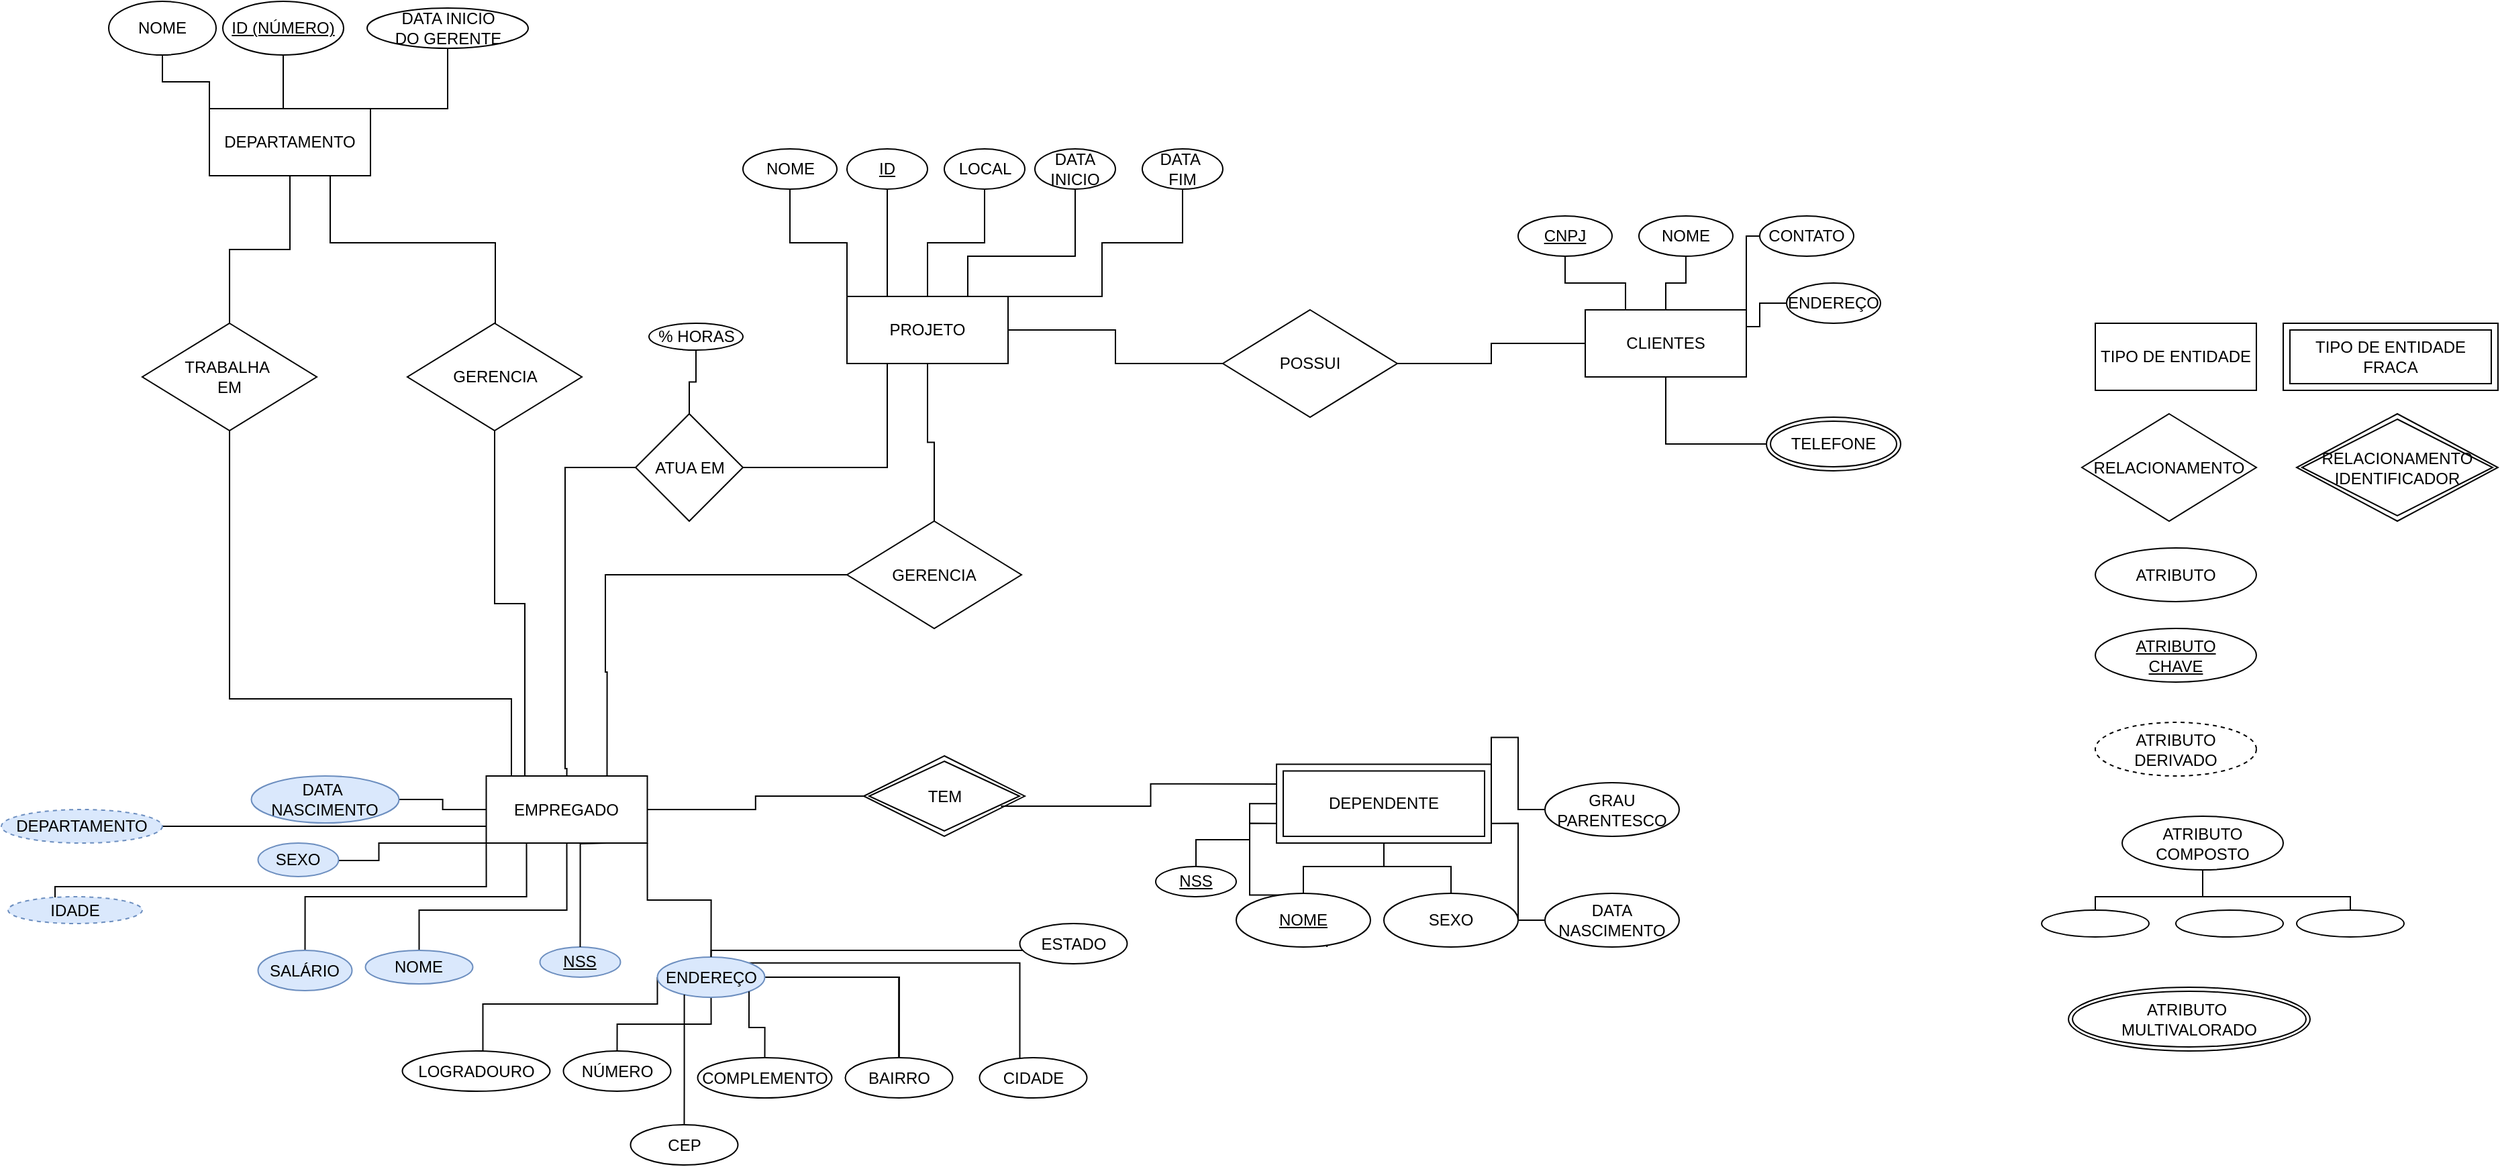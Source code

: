 <mxfile version="14.7.7" type="device"><diagram id="slIYlrgJ2PNun3nbLT7T" name="Page-1"><mxGraphModel dx="5702" dy="576" grid="1" gridSize="10" guides="1" tooltips="1" connect="1" arrows="1" fold="1" page="1" pageScale="1" pageWidth="4681" pageHeight="3300" math="0" shadow="0"><root><mxCell id="0"/><mxCell id="1" parent="0"/><mxCell id="Nw3svOf3s0IIYPXsbI46-2" value="TIPO DE ENTIDADE" style="rounded=0;whiteSpace=wrap;html=1;" parent="1" vertex="1"><mxGeometry x="1520" y="260" width="120" height="50" as="geometry"/></mxCell><mxCell id="Nw3svOf3s0IIYPXsbI46-3" value="ATRIBUTO" style="ellipse;whiteSpace=wrap;html=1;" parent="1" vertex="1"><mxGeometry x="1520" y="427.5" width="120" height="40" as="geometry"/></mxCell><mxCell id="Nw3svOf3s0IIYPXsbI46-7" value="" style="edgeStyle=orthogonalEdgeStyle;rounded=0;orthogonalLoop=1;jettySize=auto;html=1;exitX=0;exitY=0;exitDx=0;exitDy=0;endArrow=none;endFill=0;" parent="1" source="Nw3svOf3s0IIYPXsbI46-4" target="Nw3svOf3s0IIYPXsbI46-5" edge="1"><mxGeometry relative="1" as="geometry"/></mxCell><mxCell id="Nw3svOf3s0IIYPXsbI46-9" value="" style="edgeStyle=orthogonalEdgeStyle;rounded=0;orthogonalLoop=1;jettySize=auto;html=1;entryX=0.5;entryY=1;entryDx=0;entryDy=0;endArrow=none;endFill=0;" parent="1" source="Nw3svOf3s0IIYPXsbI46-4" target="Nw3svOf3s0IIYPXsbI46-8" edge="1"><mxGeometry relative="1" as="geometry"><Array as="points"><mxPoint x="170" y="80"/><mxPoint x="170" y="80"/></Array></mxGeometry></mxCell><mxCell id="Nw3svOf3s0IIYPXsbI46-14" value="" style="edgeStyle=orthogonalEdgeStyle;rounded=0;orthogonalLoop=1;jettySize=auto;html=1;exitX=1;exitY=0;exitDx=0;exitDy=0;endArrow=none;endFill=0;" parent="1" source="Nw3svOf3s0IIYPXsbI46-4" target="Nw3svOf3s0IIYPXsbI46-13" edge="1"><mxGeometry relative="1" as="geometry"><Array as="points"><mxPoint x="230" y="100"/><mxPoint x="370" y="100"/></Array></mxGeometry></mxCell><mxCell id="Nw3svOf3s0IIYPXsbI46-37" style="edgeStyle=orthogonalEdgeStyle;rounded=0;orthogonalLoop=1;jettySize=auto;html=1;entryX=0.5;entryY=0;entryDx=0;entryDy=0;endArrow=none;endFill=0;" parent="1" source="Nw3svOf3s0IIYPXsbI46-4" target="Nw3svOf3s0IIYPXsbI46-36" edge="1"><mxGeometry relative="1" as="geometry"/></mxCell><mxCell id="Nw3svOf3s0IIYPXsbI46-81" style="edgeStyle=orthogonalEdgeStyle;rounded=0;orthogonalLoop=1;jettySize=auto;html=1;startArrow=none;startFill=0;endArrow=none;endFill=0;exitX=0.75;exitY=1;exitDx=0;exitDy=0;" parent="1" source="Nw3svOf3s0IIYPXsbI46-4" target="Nw3svOf3s0IIYPXsbI46-80" edge="1"><mxGeometry relative="1" as="geometry"><Array as="points"><mxPoint x="205" y="200"/><mxPoint x="328" y="200"/></Array></mxGeometry></mxCell><mxCell id="Nw3svOf3s0IIYPXsbI46-4" value="DEPARTAMENTO" style="rounded=0;whiteSpace=wrap;html=1;" parent="1" vertex="1"><mxGeometry x="115" y="100" width="120" height="50" as="geometry"/></mxCell><mxCell id="Nw3svOf3s0IIYPXsbI46-5" value="NOME" style="ellipse;whiteSpace=wrap;html=1;rounded=0;" parent="1" vertex="1"><mxGeometry x="40" y="20" width="80" height="40" as="geometry"/></mxCell><mxCell id="Nw3svOf3s0IIYPXsbI46-8" value="&lt;u&gt;ID (NÚMERO)&lt;/u&gt;" style="ellipse;whiteSpace=wrap;html=1;rounded=0;" parent="1" vertex="1"><mxGeometry x="125" y="20" width="90" height="40" as="geometry"/></mxCell><mxCell id="Nw3svOf3s0IIYPXsbI46-13" value="DATA INICIO&lt;br&gt;DO GERENTE" style="ellipse;whiteSpace=wrap;html=1;rounded=0;" parent="1" vertex="1"><mxGeometry x="232.5" y="25" width="120" height="30" as="geometry"/></mxCell><mxCell id="Nw3svOf3s0IIYPXsbI46-17" value="&lt;u&gt;ATRIBUTO&lt;br&gt;CHAVE&lt;/u&gt;" style="ellipse;whiteSpace=wrap;html=1;" parent="1" vertex="1"><mxGeometry x="1520" y="487.5" width="120" height="40" as="geometry"/></mxCell><mxCell id="Nw3svOf3s0IIYPXsbI46-20" value="" style="edgeStyle=orthogonalEdgeStyle;rounded=0;orthogonalLoop=1;jettySize=auto;html=1;exitX=0.5;exitY=1;exitDx=0;exitDy=0;endArrow=none;endFill=0;" parent="1" source="Nw3svOf3s0IIYPXsbI46-18" target="Nw3svOf3s0IIYPXsbI46-19" edge="1"><mxGeometry relative="1" as="geometry"><Array as="points"><mxPoint x="381.25" y="697.5"/><mxPoint x="271.25" y="697.5"/></Array></mxGeometry></mxCell><mxCell id="Nw3svOf3s0IIYPXsbI46-24" value="" style="edgeStyle=orthogonalEdgeStyle;rounded=0;orthogonalLoop=1;jettySize=auto;html=1;exitX=1;exitY=1;exitDx=0;exitDy=0;endArrow=none;endFill=0;" parent="1" source="Nw3svOf3s0IIYPXsbI46-18" target="Nw3svOf3s0IIYPXsbI46-23" edge="1"><mxGeometry relative="1" as="geometry"/></mxCell><mxCell id="Nw3svOf3s0IIYPXsbI46-26" value="" style="edgeStyle=orthogonalEdgeStyle;rounded=0;orthogonalLoop=1;jettySize=auto;html=1;exitX=0.25;exitY=1;exitDx=0;exitDy=0;endArrow=none;endFill=0;" parent="1" source="Nw3svOf3s0IIYPXsbI46-18" target="Nw3svOf3s0IIYPXsbI46-25" edge="1"><mxGeometry relative="1" as="geometry"/></mxCell><mxCell id="Nw3svOf3s0IIYPXsbI46-28" value="" style="edgeStyle=orthogonalEdgeStyle;rounded=0;orthogonalLoop=1;jettySize=auto;html=1;exitX=0;exitY=1;exitDx=0;exitDy=0;endArrow=none;endFill=0;" parent="1" source="Nw3svOf3s0IIYPXsbI46-18" target="Nw3svOf3s0IIYPXsbI46-27" edge="1"><mxGeometry relative="1" as="geometry"><Array as="points"><mxPoint x="241.25" y="660.5"/></Array></mxGeometry></mxCell><mxCell id="Nw3svOf3s0IIYPXsbI46-30" value="" style="edgeStyle=orthogonalEdgeStyle;rounded=0;orthogonalLoop=1;jettySize=auto;html=1;entryX=1;entryY=0.5;entryDx=0;entryDy=0;endArrow=none;endFill=0;" parent="1" source="Nw3svOf3s0IIYPXsbI46-18" target="Nw3svOf3s0IIYPXsbI46-31" edge="1"><mxGeometry relative="1" as="geometry"><mxPoint x="201.25" y="607.5" as="targetPoint"/></mxGeometry></mxCell><mxCell id="Nw3svOf3s0IIYPXsbI46-82" style="edgeStyle=orthogonalEdgeStyle;rounded=0;orthogonalLoop=1;jettySize=auto;html=1;entryX=0.5;entryY=1;entryDx=0;entryDy=0;startArrow=none;startFill=0;endArrow=none;endFill=0;exitX=0.75;exitY=0;exitDx=0;exitDy=0;" parent="1" source="Nw3svOf3s0IIYPXsbI46-18" target="Nw3svOf3s0IIYPXsbI46-80" edge="1"><mxGeometry relative="1" as="geometry"><Array as="points"><mxPoint x="350" y="597"/><mxPoint x="350" y="469"/><mxPoint x="328" y="469"/></Array></mxGeometry></mxCell><mxCell id="Nw3svOf3s0IIYPXsbI46-105" style="edgeStyle=orthogonalEdgeStyle;rounded=0;orthogonalLoop=1;jettySize=auto;html=1;entryX=0;entryY=0.5;entryDx=0;entryDy=0;startArrow=none;startFill=0;endArrow=none;endFill=0;exitX=0.75;exitY=0;exitDx=0;exitDy=0;" parent="1" source="Nw3svOf3s0IIYPXsbI46-18" target="Nw3svOf3s0IIYPXsbI46-104" edge="1"><mxGeometry relative="1" as="geometry"><Array as="points"><mxPoint x="411" y="520"/><mxPoint x="410" y="448"/></Array></mxGeometry></mxCell><mxCell id="Nw3svOf3s0IIYPXsbI46-112" style="edgeStyle=orthogonalEdgeStyle;rounded=0;orthogonalLoop=1;jettySize=auto;html=1;entryX=0;entryY=0.5;entryDx=0;entryDy=0;startArrow=none;startFill=0;endArrow=none;endFill=0;" parent="1" source="Nw3svOf3s0IIYPXsbI46-18" target="Nw3svOf3s0IIYPXsbI46-128" edge="1"><mxGeometry relative="1" as="geometry"><mxPoint x="620" y="607.5" as="targetPoint"/></mxGeometry></mxCell><mxCell id="Nw3svOf3s0IIYPXsbI46-18" value="EMPREGADO" style="rounded=0;whiteSpace=wrap;html=1;" parent="1" vertex="1"><mxGeometry x="321.25" y="597.5" width="120" height="50" as="geometry"/></mxCell><mxCell id="Nw3svOf3s0IIYPXsbI46-19" value="NOME" style="ellipse;whiteSpace=wrap;html=1;rounded=0;fillColor=#dae8fc;strokeColor=#6c8ebf;" parent="1" vertex="1"><mxGeometry x="231.25" y="727.5" width="80" height="25" as="geometry"/></mxCell><mxCell id="Nw3svOf3s0IIYPXsbI46-21" value="&lt;u&gt;NSS&lt;/u&gt;" style="ellipse;whiteSpace=wrap;html=1;rounded=0;fillColor=#dae8fc;strokeColor=#6c8ebf;" parent="1" vertex="1"><mxGeometry x="361.25" y="725" width="60" height="22.5" as="geometry"/></mxCell><mxCell id="Nw3svOf3s0IIYPXsbI46-51" value="" style="edgeStyle=orthogonalEdgeStyle;rounded=0;orthogonalLoop=1;jettySize=auto;html=1;startArrow=none;startFill=0;endArrow=none;endFill=0;entryX=0.5;entryY=0;entryDx=0;entryDy=0;" parent="1" source="Nw3svOf3s0IIYPXsbI46-23" target="Nw3svOf3s0IIYPXsbI46-50" edge="1"><mxGeometry relative="1" as="geometry"><Array as="points"><mxPoint x="448.75" y="767.5"/><mxPoint x="318.75" y="767.5"/><mxPoint x="318.75" y="802.5"/></Array></mxGeometry></mxCell><mxCell id="Nw3svOf3s0IIYPXsbI46-53" value="" style="edgeStyle=orthogonalEdgeStyle;rounded=0;orthogonalLoop=1;jettySize=auto;html=1;startArrow=none;startFill=0;endArrow=none;endFill=0;" parent="1" source="Nw3svOf3s0IIYPXsbI46-23" target="Nw3svOf3s0IIYPXsbI46-52" edge="1"><mxGeometry relative="1" as="geometry"/></mxCell><mxCell id="Nw3svOf3s0IIYPXsbI46-57" value="" style="edgeStyle=orthogonalEdgeStyle;rounded=0;orthogonalLoop=1;jettySize=auto;html=1;startArrow=none;startFill=0;endArrow=none;endFill=0;" parent="1" source="Nw3svOf3s0IIYPXsbI46-23" target="Nw3svOf3s0IIYPXsbI46-56" edge="1"><mxGeometry relative="1" as="geometry"/></mxCell><mxCell id="Nw3svOf3s0IIYPXsbI46-58" value="" style="edgeStyle=orthogonalEdgeStyle;rounded=0;orthogonalLoop=1;jettySize=auto;html=1;startArrow=none;startFill=0;endArrow=none;endFill=0;" parent="1" source="Nw3svOf3s0IIYPXsbI46-23" target="Nw3svOf3s0IIYPXsbI46-56" edge="1"><mxGeometry relative="1" as="geometry"/></mxCell><mxCell id="Nw3svOf3s0IIYPXsbI46-59" value="" style="edgeStyle=orthogonalEdgeStyle;rounded=0;orthogonalLoop=1;jettySize=auto;html=1;startArrow=none;startFill=0;endArrow=none;endFill=0;" parent="1" source="Nw3svOf3s0IIYPXsbI46-23" target="Nw3svOf3s0IIYPXsbI46-56" edge="1"><mxGeometry relative="1" as="geometry"/></mxCell><mxCell id="Nw3svOf3s0IIYPXsbI46-61" style="edgeStyle=orthogonalEdgeStyle;rounded=0;orthogonalLoop=1;jettySize=auto;html=1;entryX=0.5;entryY=0;entryDx=0;entryDy=0;startArrow=none;startFill=0;endArrow=none;endFill=0;exitX=1;exitY=0;exitDx=0;exitDy=0;" parent="1" source="Nw3svOf3s0IIYPXsbI46-23" target="Nw3svOf3s0IIYPXsbI46-60" edge="1"><mxGeometry relative="1" as="geometry"><Array as="points"><mxPoint x="718.75" y="736.5"/><mxPoint x="718.75" y="822.5"/><mxPoint x="728.75" y="822.5"/></Array></mxGeometry></mxCell><mxCell id="Nw3svOf3s0IIYPXsbI46-23" value="ENDEREÇO" style="ellipse;whiteSpace=wrap;html=1;rounded=0;fillColor=#dae8fc;strokeColor=#6c8ebf;" parent="1" vertex="1"><mxGeometry x="448.75" y="732.5" width="80" height="30" as="geometry"/></mxCell><mxCell id="Nw3svOf3s0IIYPXsbI46-25" value="SALÁRIO" style="ellipse;whiteSpace=wrap;html=1;rounded=0;fillColor=#dae8fc;strokeColor=#6c8ebf;" parent="1" vertex="1"><mxGeometry x="151.25" y="727.5" width="70" height="30" as="geometry"/></mxCell><mxCell id="Nw3svOf3s0IIYPXsbI46-27" value="SEXO" style="ellipse;whiteSpace=wrap;html=1;rounded=0;fillColor=#dae8fc;strokeColor=#6c8ebf;" parent="1" vertex="1"><mxGeometry x="151.25" y="647.5" width="60" height="25" as="geometry"/></mxCell><mxCell id="Nw3svOf3s0IIYPXsbI46-31" value="DATA&amp;nbsp;&lt;br&gt;NASCIMENTO" style="ellipse;whiteSpace=wrap;html=1;rounded=0;fillColor=#dae8fc;strokeColor=#6c8ebf;" parent="1" vertex="1"><mxGeometry x="146.25" y="597.5" width="110" height="35" as="geometry"/></mxCell><mxCell id="Nw3svOf3s0IIYPXsbI46-109" style="edgeStyle=orthogonalEdgeStyle;rounded=0;orthogonalLoop=1;jettySize=auto;html=1;entryX=0;entryY=0.75;entryDx=0;entryDy=0;startArrow=none;startFill=0;endArrow=none;endFill=0;" parent="1" source="Nw3svOf3s0IIYPXsbI46-33" target="Nw3svOf3s0IIYPXsbI46-18" edge="1"><mxGeometry relative="1" as="geometry"/></mxCell><mxCell id="Nw3svOf3s0IIYPXsbI46-33" value="DEPARTAMENTO" style="ellipse;whiteSpace=wrap;html=1;rounded=0;dashed=1;fillColor=#dae8fc;strokeColor=#6c8ebf;" parent="1" vertex="1"><mxGeometry x="-40" y="622.5" width="120" height="25" as="geometry"/></mxCell><mxCell id="Nw3svOf3s0IIYPXsbI46-35" value="RELACIONAMENTO" style="rhombus;whiteSpace=wrap;html=1;" parent="1" vertex="1"><mxGeometry x="1510" y="327.5" width="130" height="80" as="geometry"/></mxCell><mxCell id="Nw3svOf3s0IIYPXsbI46-43" style="edgeStyle=orthogonalEdgeStyle;rounded=0;orthogonalLoop=1;jettySize=auto;html=1;startArrow=none;startFill=0;endArrow=none;endFill=0;" parent="1" source="Nw3svOf3s0IIYPXsbI46-36" edge="1"><mxGeometry relative="1" as="geometry"><mxPoint x="340" y="598" as="targetPoint"/><Array as="points"><mxPoint x="130" y="540"/><mxPoint x="340" y="540"/></Array></mxGeometry></mxCell><mxCell id="Nw3svOf3s0IIYPXsbI46-36" value="TRABALHA&amp;nbsp;&lt;br&gt;EM" style="rhombus;whiteSpace=wrap;html=1;" parent="1" vertex="1"><mxGeometry x="65" y="260" width="130" height="80" as="geometry"/></mxCell><mxCell id="Nw3svOf3s0IIYPXsbI46-40" value="" style="edgeStyle=orthogonalEdgeStyle;rounded=0;orthogonalLoop=1;jettySize=auto;html=1;exitX=0.75;exitY=1;exitDx=0;exitDy=0;endArrow=none;endFill=0;" parent="1" edge="1"><mxGeometry relative="1" as="geometry"><mxPoint x="411.25" y="647.5" as="sourcePoint"/><mxPoint x="391.25" y="725" as="targetPoint"/></mxGeometry></mxCell><mxCell id="Nw3svOf3s0IIYPXsbI46-44" value="ATRIBUTO DERIVADO" style="ellipse;whiteSpace=wrap;html=1;dashed=1;" parent="1" vertex="1"><mxGeometry x="1520" y="557.5" width="120" height="40" as="geometry"/></mxCell><mxCell id="Nw3svOf3s0IIYPXsbI46-108" style="edgeStyle=orthogonalEdgeStyle;rounded=0;orthogonalLoop=1;jettySize=auto;html=1;entryX=0;entryY=1;entryDx=0;entryDy=0;startArrow=none;startFill=0;endArrow=none;endFill=0;" parent="1" source="Nw3svOf3s0IIYPXsbI46-47" target="Nw3svOf3s0IIYPXsbI46-18" edge="1"><mxGeometry relative="1" as="geometry"><Array as="points"><mxPoint y="680"/><mxPoint x="321" y="680"/></Array></mxGeometry></mxCell><mxCell id="Nw3svOf3s0IIYPXsbI46-47" value="IDADE" style="ellipse;whiteSpace=wrap;html=1;rounded=0;dashed=1;fillColor=#dae8fc;strokeColor=#6c8ebf;" parent="1" vertex="1"><mxGeometry x="-35" y="687.5" width="100" height="20" as="geometry"/></mxCell><mxCell id="Nw3svOf3s0IIYPXsbI46-50" value="LOGRADOURO" style="ellipse;whiteSpace=wrap;html=1;rounded=0;" parent="1" vertex="1"><mxGeometry x="258.75" y="802.5" width="110" height="30" as="geometry"/></mxCell><mxCell id="Nw3svOf3s0IIYPXsbI46-52" value="NÚMERO" style="ellipse;whiteSpace=wrap;html=1;rounded=0;" parent="1" vertex="1"><mxGeometry x="378.75" y="802.5" width="80" height="30" as="geometry"/></mxCell><mxCell id="Nw3svOf3s0IIYPXsbI46-55" style="edgeStyle=orthogonalEdgeStyle;rounded=0;orthogonalLoop=1;jettySize=auto;html=1;entryX=1;entryY=1;entryDx=0;entryDy=0;startArrow=none;startFill=0;endArrow=none;endFill=0;" parent="1" source="Nw3svOf3s0IIYPXsbI46-54" target="Nw3svOf3s0IIYPXsbI46-23" edge="1"><mxGeometry relative="1" as="geometry"/></mxCell><mxCell id="Nw3svOf3s0IIYPXsbI46-54" value="COMPLEMENTO" style="ellipse;whiteSpace=wrap;html=1;rounded=0;" parent="1" vertex="1"><mxGeometry x="478.75" y="807.5" width="100" height="30" as="geometry"/></mxCell><mxCell id="Nw3svOf3s0IIYPXsbI46-56" value="BAIRRO" style="ellipse;whiteSpace=wrap;html=1;rounded=0;" parent="1" vertex="1"><mxGeometry x="588.75" y="807.5" width="80" height="30" as="geometry"/></mxCell><mxCell id="Nw3svOf3s0IIYPXsbI46-60" value="CIDADE" style="ellipse;whiteSpace=wrap;html=1;rounded=0;" parent="1" vertex="1"><mxGeometry x="688.75" y="807.5" width="80" height="30" as="geometry"/></mxCell><mxCell id="Nw3svOf3s0IIYPXsbI46-64" value="" style="edgeStyle=orthogonalEdgeStyle;rounded=0;orthogonalLoop=1;jettySize=auto;html=1;startArrow=none;startFill=0;endArrow=none;endFill=0;" parent="1" source="Nw3svOf3s0IIYPXsbI46-63" target="Nw3svOf3s0IIYPXsbI46-23" edge="1"><mxGeometry relative="1" as="geometry"><Array as="points"><mxPoint x="698.75" y="727.5"/><mxPoint x="488.75" y="727.5"/></Array></mxGeometry></mxCell><mxCell id="Nw3svOf3s0IIYPXsbI46-63" value="ESTADO" style="ellipse;whiteSpace=wrap;html=1;rounded=0;" parent="1" vertex="1"><mxGeometry x="718.75" y="707.5" width="80" height="30" as="geometry"/></mxCell><mxCell id="Nw3svOf3s0IIYPXsbI46-66" style="edgeStyle=orthogonalEdgeStyle;rounded=0;orthogonalLoop=1;jettySize=auto;html=1;startArrow=none;startFill=0;endArrow=none;endFill=0;exitX=0.5;exitY=0;exitDx=0;exitDy=0;" parent="1" source="Nw3svOf3s0IIYPXsbI46-65" target="Nw3svOf3s0IIYPXsbI46-23" edge="1"><mxGeometry relative="1" as="geometry"><Array as="points"><mxPoint x="468.75" y="827.5"/><mxPoint x="468.75" y="827.5"/></Array></mxGeometry></mxCell><mxCell id="Nw3svOf3s0IIYPXsbI46-65" value="CEP" style="ellipse;whiteSpace=wrap;html=1;rounded=0;" parent="1" vertex="1"><mxGeometry x="428.75" y="857.5" width="80" height="30" as="geometry"/></mxCell><mxCell id="Nw3svOf3s0IIYPXsbI46-71" value="" style="edgeStyle=orthogonalEdgeStyle;rounded=0;orthogonalLoop=1;jettySize=auto;html=1;startArrow=none;startFill=0;endArrow=none;endFill=0;" parent="1" target="Nw3svOf3s0IIYPXsbI46-69" edge="1"><mxGeometry relative="1" as="geometry"><mxPoint x="1600" y="677.5" as="sourcePoint"/><Array as="points"><mxPoint x="1600" y="687.5"/><mxPoint x="1520" y="687.5"/></Array></mxGeometry></mxCell><mxCell id="Nw3svOf3s0IIYPXsbI46-68" value="ATRIBUTO&lt;br&gt;COMPOSTO" style="ellipse;whiteSpace=wrap;html=1;" parent="1" vertex="1"><mxGeometry x="1540" y="627.5" width="120" height="40" as="geometry"/></mxCell><mxCell id="Nw3svOf3s0IIYPXsbI46-69" value="" style="ellipse;whiteSpace=wrap;html=1;" parent="1" vertex="1"><mxGeometry x="1480" y="697.5" width="80" height="20" as="geometry"/></mxCell><mxCell id="Nw3svOf3s0IIYPXsbI46-73" value="" style="ellipse;whiteSpace=wrap;html=1;" parent="1" vertex="1"><mxGeometry x="1580" y="697.5" width="80" height="20" as="geometry"/></mxCell><mxCell id="Nw3svOf3s0IIYPXsbI46-77" style="edgeStyle=orthogonalEdgeStyle;rounded=0;orthogonalLoop=1;jettySize=auto;html=1;entryX=0.5;entryY=1;entryDx=0;entryDy=0;startArrow=none;startFill=0;endArrow=none;endFill=0;" parent="1" source="Nw3svOf3s0IIYPXsbI46-76" target="Nw3svOf3s0IIYPXsbI46-68" edge="1"><mxGeometry relative="1" as="geometry"><Array as="points"><mxPoint x="1710" y="687.5"/><mxPoint x="1600" y="687.5"/></Array></mxGeometry></mxCell><mxCell id="Nw3svOf3s0IIYPXsbI46-76" value="" style="ellipse;whiteSpace=wrap;html=1;" parent="1" vertex="1"><mxGeometry x="1670" y="697.5" width="80" height="20" as="geometry"/></mxCell><mxCell id="Nw3svOf3s0IIYPXsbI46-80" value="GERENCIA" style="rhombus;whiteSpace=wrap;html=1;" parent="1" vertex="1"><mxGeometry x="262.5" y="260" width="130" height="80" as="geometry"/></mxCell><mxCell id="Nw3svOf3s0IIYPXsbI46-87" value="" style="edgeStyle=orthogonalEdgeStyle;rounded=0;orthogonalLoop=1;jettySize=auto;html=1;startArrow=none;startFill=0;endArrow=none;endFill=0;exitX=0;exitY=0;exitDx=0;exitDy=0;" parent="1" source="Nw3svOf3s0IIYPXsbI46-83" target="Nw3svOf3s0IIYPXsbI46-86" edge="1"><mxGeometry relative="1" as="geometry"/></mxCell><mxCell id="Nw3svOf3s0IIYPXsbI46-89" value="" style="edgeStyle=orthogonalEdgeStyle;rounded=0;orthogonalLoop=1;jettySize=auto;html=1;startArrow=none;startFill=0;endArrow=none;endFill=0;exitX=0.25;exitY=0;exitDx=0;exitDy=0;" parent="1" source="Nw3svOf3s0IIYPXsbI46-83" target="Nw3svOf3s0IIYPXsbI46-88" edge="1"><mxGeometry relative="1" as="geometry"/></mxCell><mxCell id="Nw3svOf3s0IIYPXsbI46-83" value="PROJETO" style="rounded=0;whiteSpace=wrap;html=1;" parent="1" vertex="1"><mxGeometry x="590" y="240" width="120" height="50" as="geometry"/></mxCell><mxCell id="Nw3svOf3s0IIYPXsbI46-86" value="NOME" style="ellipse;whiteSpace=wrap;html=1;rounded=0;" parent="1" vertex="1"><mxGeometry x="512.5" y="130" width="70" height="30" as="geometry"/></mxCell><mxCell id="Nw3svOf3s0IIYPXsbI46-88" value="&lt;u&gt;ID&lt;/u&gt;" style="ellipse;whiteSpace=wrap;html=1;rounded=0;" parent="1" vertex="1"><mxGeometry x="590" y="130" width="60" height="30" as="geometry"/></mxCell><mxCell id="Nw3svOf3s0IIYPXsbI46-93" value="" style="edgeStyle=orthogonalEdgeStyle;rounded=0;orthogonalLoop=1;jettySize=auto;html=1;startArrow=none;startFill=0;endArrow=none;endFill=0;" parent="1" source="Nw3svOf3s0IIYPXsbI46-92" target="Nw3svOf3s0IIYPXsbI46-83" edge="1"><mxGeometry relative="1" as="geometry"/></mxCell><mxCell id="Nw3svOf3s0IIYPXsbI46-92" value="LOCAL" style="ellipse;whiteSpace=wrap;html=1;rounded=0;" parent="1" vertex="1"><mxGeometry x="662.5" y="130" width="60" height="30" as="geometry"/></mxCell><mxCell id="Nw3svOf3s0IIYPXsbI46-96" style="edgeStyle=orthogonalEdgeStyle;rounded=0;orthogonalLoop=1;jettySize=auto;html=1;exitX=0.5;exitY=1;exitDx=0;exitDy=0;entryX=0.75;entryY=0;entryDx=0;entryDy=0;startArrow=none;startFill=0;endArrow=none;endFill=0;" parent="1" source="Nw3svOf3s0IIYPXsbI46-95" target="Nw3svOf3s0IIYPXsbI46-83" edge="1"><mxGeometry relative="1" as="geometry"><Array as="points"><mxPoint x="760" y="210"/><mxPoint x="680" y="210"/></Array></mxGeometry></mxCell><mxCell id="Nw3svOf3s0IIYPXsbI46-95" value="DATA&lt;br&gt;INICIO" style="ellipse;whiteSpace=wrap;html=1;rounded=0;" parent="1" vertex="1"><mxGeometry x="730" y="130" width="60" height="30" as="geometry"/></mxCell><mxCell id="Nw3svOf3s0IIYPXsbI46-98" style="edgeStyle=orthogonalEdgeStyle;rounded=0;orthogonalLoop=1;jettySize=auto;html=1;exitX=0.5;exitY=1;exitDx=0;exitDy=0;entryX=1;entryY=0;entryDx=0;entryDy=0;startArrow=none;startFill=0;endArrow=none;endFill=0;" parent="1" source="Nw3svOf3s0IIYPXsbI46-97" target="Nw3svOf3s0IIYPXsbI46-83" edge="1"><mxGeometry relative="1" as="geometry"><Array as="points"><mxPoint x="840" y="200"/><mxPoint x="780" y="200"/><mxPoint x="780" y="240"/></Array></mxGeometry></mxCell><mxCell id="Nw3svOf3s0IIYPXsbI46-97" value="DATA&amp;nbsp;&lt;br&gt;FIM" style="ellipse;whiteSpace=wrap;html=1;rounded=0;" parent="1" vertex="1"><mxGeometry x="810" y="130" width="60" height="30" as="geometry"/></mxCell><mxCell id="Nw3svOf3s0IIYPXsbI46-100" style="edgeStyle=orthogonalEdgeStyle;rounded=0;orthogonalLoop=1;jettySize=auto;html=1;entryX=0.5;entryY=0;entryDx=0;entryDy=0;startArrow=none;startFill=0;endArrow=none;endFill=0;" parent="1" source="Nw3svOf3s0IIYPXsbI46-99" target="Nw3svOf3s0IIYPXsbI46-18" edge="1"><mxGeometry relative="1" as="geometry"><Array as="points"><mxPoint x="380" y="368"/><mxPoint x="380" y="592"/></Array></mxGeometry></mxCell><mxCell id="Nw3svOf3s0IIYPXsbI46-101" style="edgeStyle=orthogonalEdgeStyle;rounded=0;orthogonalLoop=1;jettySize=auto;html=1;entryX=0.25;entryY=1;entryDx=0;entryDy=0;startArrow=none;startFill=0;endArrow=none;endFill=0;" parent="1" source="Nw3svOf3s0IIYPXsbI46-99" target="Nw3svOf3s0IIYPXsbI46-83" edge="1"><mxGeometry relative="1" as="geometry"/></mxCell><mxCell id="Nw3svOf3s0IIYPXsbI46-99" value="ATUA EM" style="rhombus;whiteSpace=wrap;html=1;" parent="1" vertex="1"><mxGeometry x="432.5" y="327.5" width="80" height="80" as="geometry"/></mxCell><mxCell id="Nw3svOf3s0IIYPXsbI46-103" style="edgeStyle=orthogonalEdgeStyle;rounded=0;orthogonalLoop=1;jettySize=auto;html=1;entryX=0.5;entryY=0;entryDx=0;entryDy=0;startArrow=none;startFill=0;endArrow=none;endFill=0;" parent="1" source="Nw3svOf3s0IIYPXsbI46-102" target="Nw3svOf3s0IIYPXsbI46-99" edge="1"><mxGeometry relative="1" as="geometry"/></mxCell><mxCell id="Nw3svOf3s0IIYPXsbI46-102" value="% HORAS" style="ellipse;whiteSpace=wrap;html=1;rounded=0;" parent="1" vertex="1"><mxGeometry x="442.5" y="260" width="70" height="20" as="geometry"/></mxCell><mxCell id="Nw3svOf3s0IIYPXsbI46-106" style="edgeStyle=orthogonalEdgeStyle;rounded=0;orthogonalLoop=1;jettySize=auto;html=1;startArrow=none;startFill=0;endArrow=none;endFill=0;" parent="1" source="Nw3svOf3s0IIYPXsbI46-104" target="Nw3svOf3s0IIYPXsbI46-83" edge="1"><mxGeometry relative="1" as="geometry"/></mxCell><mxCell id="Nw3svOf3s0IIYPXsbI46-104" value="GERENCIA" style="rhombus;whiteSpace=wrap;html=1;" parent="1" vertex="1"><mxGeometry x="590" y="407.5" width="130" height="80" as="geometry"/></mxCell><mxCell id="Nw3svOf3s0IIYPXsbI46-113" style="edgeStyle=orthogonalEdgeStyle;rounded=0;orthogonalLoop=1;jettySize=auto;html=1;entryX=0;entryY=0.5;entryDx=0;entryDy=0;startArrow=none;startFill=0;endArrow=none;endFill=0;" parent="1" target="Nw3svOf3s0IIYPXsbI46-114" edge="1"><mxGeometry relative="1" as="geometry"><mxPoint x="947.571" y="725" as="sourcePoint"/><mxPoint x="900" y="622.5" as="targetPoint"/></mxGeometry></mxCell><mxCell id="Nw3svOf3s0IIYPXsbI46-114" value="DEPENDENTE" style="shape=ext;margin=3;double=1;whiteSpace=wrap;html=1;align=center;" parent="1" vertex="1"><mxGeometry x="910" y="588.75" width="160" height="58.75" as="geometry"/></mxCell><mxCell id="Nw3svOf3s0IIYPXsbI46-117" value="TIPO DE ENTIDADE FRACA" style="shape=ext;margin=3;double=1;whiteSpace=wrap;html=1;align=center;" parent="1" vertex="1"><mxGeometry x="1660" y="260" width="160" height="50" as="geometry"/></mxCell><mxCell id="Nw3svOf3s0IIYPXsbI46-122" style="edgeStyle=orthogonalEdgeStyle;rounded=0;orthogonalLoop=1;jettySize=auto;html=1;startArrow=none;startFill=0;endArrow=none;endFill=0;" parent="1" source="Nw3svOf3s0IIYPXsbI46-118" target="Nw3svOf3s0IIYPXsbI46-114" edge="1"><mxGeometry relative="1" as="geometry"/></mxCell><mxCell id="Nw3svOf3s0IIYPXsbI46-118" value="&lt;u&gt;NOME&lt;/u&gt;" style="ellipse;whiteSpace=wrap;html=1;align=center;" parent="1" vertex="1"><mxGeometry x="880" y="685" width="100" height="40" as="geometry"/></mxCell><mxCell id="Nw3svOf3s0IIYPXsbI46-123" style="edgeStyle=orthogonalEdgeStyle;rounded=0;orthogonalLoop=1;jettySize=auto;html=1;startArrow=none;startFill=0;endArrow=none;endFill=0;" parent="1" source="Nw3svOf3s0IIYPXsbI46-119" target="Nw3svOf3s0IIYPXsbI46-114" edge="1"><mxGeometry relative="1" as="geometry"/></mxCell><mxCell id="Nw3svOf3s0IIYPXsbI46-119" value="SEXO&lt;span style=&quot;color: rgba(0 , 0 , 0 , 0) ; font-family: monospace ; font-size: 0px&quot;&gt;%3CmxGraphModel%3E%3Croot%3E%3CmxCell%20id%3D%220%22%2F%3E%3CmxCell%20id%3D%221%22%20parent%3D%220%22%2F%3E%3CmxCell%20id%3D%222%22%20value%3D%22NOME%22%20style%3D%22ellipse%3BwhiteSpace%3Dwrap%3Bhtml%3D1%3Balign%3Dcenter%3B%22%20vertex%3D%221%22%20parent%3D%221%22%3E%3CmxGeometry%20x%3D%22880%22%20y%3D%22677.5%22%20width%3D%22100%22%20height%3D%2240%22%20as%3D%22geometry%22%2F%3E%3C%2FmxCell%3E%3C%2Froot%3E%3C%2FmxGraphModel%3E&lt;/span&gt;" style="ellipse;whiteSpace=wrap;html=1;align=center;" parent="1" vertex="1"><mxGeometry x="990" y="685" width="100" height="40" as="geometry"/></mxCell><mxCell id="Nw3svOf3s0IIYPXsbI46-124" style="edgeStyle=orthogonalEdgeStyle;rounded=0;orthogonalLoop=1;jettySize=auto;html=1;entryX=1;entryY=0.75;entryDx=0;entryDy=0;startArrow=none;startFill=0;endArrow=none;endFill=0;" parent="1" source="Nw3svOf3s0IIYPXsbI46-120" target="Nw3svOf3s0IIYPXsbI46-114" edge="1"><mxGeometry relative="1" as="geometry"/></mxCell><mxCell id="Nw3svOf3s0IIYPXsbI46-120" value="DATA&lt;br&gt;NASCIMENTO" style="ellipse;whiteSpace=wrap;html=1;align=center;" parent="1" vertex="1"><mxGeometry x="1110" y="685" width="100" height="40" as="geometry"/></mxCell><mxCell id="Nw3svOf3s0IIYPXsbI46-125" style="edgeStyle=orthogonalEdgeStyle;rounded=0;orthogonalLoop=1;jettySize=auto;html=1;entryX=1;entryY=0;entryDx=0;entryDy=0;startArrow=none;startFill=0;endArrow=none;endFill=0;" parent="1" source="Nw3svOf3s0IIYPXsbI46-121" target="Nw3svOf3s0IIYPXsbI46-114" edge="1"><mxGeometry relative="1" as="geometry"/></mxCell><mxCell id="Nw3svOf3s0IIYPXsbI46-121" value="GRAU &lt;br&gt;PARENTESCO" style="ellipse;whiteSpace=wrap;html=1;align=center;" parent="1" vertex="1"><mxGeometry x="1110" y="602.5" width="100" height="40" as="geometry"/></mxCell><mxCell id="Nw3svOf3s0IIYPXsbI46-127" style="edgeStyle=orthogonalEdgeStyle;rounded=0;orthogonalLoop=1;jettySize=auto;html=1;entryX=0;entryY=0.75;entryDx=0;entryDy=0;startArrow=none;startFill=0;endArrow=none;endFill=0;" parent="1" source="Nw3svOf3s0IIYPXsbI46-126" target="Nw3svOf3s0IIYPXsbI46-114" edge="1"><mxGeometry relative="1" as="geometry"><Array as="points"><mxPoint x="850" y="645"/><mxPoint x="890" y="645"/><mxPoint x="890" y="633"/></Array></mxGeometry></mxCell><mxCell id="Nw3svOf3s0IIYPXsbI46-126" value="&lt;u&gt;NSS&lt;/u&gt;" style="ellipse;whiteSpace=wrap;html=1;rounded=0;" parent="1" vertex="1"><mxGeometry x="820" y="665" width="60" height="22.5" as="geometry"/></mxCell><mxCell id="Nw3svOf3s0IIYPXsbI46-128" value="TEM" style="shape=rhombus;double=1;perimeter=rhombusPerimeter;whiteSpace=wrap;html=1;align=center;" parent="1" vertex="1"><mxGeometry x="602.5" y="582.5" width="120" height="60" as="geometry"/></mxCell><mxCell id="Nw3svOf3s0IIYPXsbI46-131" value="RELACIONAMENTO&lt;br&gt;IDENTIFICADOR" style="shape=rhombus;double=1;perimeter=rhombusPerimeter;whiteSpace=wrap;html=1;align=center;" parent="1" vertex="1"><mxGeometry x="1670" y="327.5" width="150" height="80" as="geometry"/></mxCell><mxCell id="Nw3svOf3s0IIYPXsbI46-146" style="edgeStyle=orthogonalEdgeStyle;rounded=0;orthogonalLoop=1;jettySize=auto;html=1;entryX=1;entryY=0.5;entryDx=0;entryDy=0;startArrow=none;startFill=0;endArrow=none;endFill=0;" parent="1" source="Nw3svOf3s0IIYPXsbI46-132" target="Nw3svOf3s0IIYPXsbI46-145" edge="1"><mxGeometry relative="1" as="geometry"/></mxCell><mxCell id="Nw3svOf3s0IIYPXsbI46-132" value="CLIENTES" style="rounded=0;whiteSpace=wrap;html=1;" parent="1" vertex="1"><mxGeometry x="1140" y="250" width="120" height="50" as="geometry"/></mxCell><mxCell id="Nw3svOf3s0IIYPXsbI46-133" value="" style="edgeStyle=orthogonalEdgeStyle;rounded=0;orthogonalLoop=1;jettySize=auto;html=1;entryX=0;entryY=0.25;entryDx=0;entryDy=0;startArrow=none;startFill=0;endArrow=none;endFill=0;exitX=0.852;exitY=0.625;exitDx=0;exitDy=0;exitPerimeter=0;" parent="1" source="Nw3svOf3s0IIYPXsbI46-128" target="Nw3svOf3s0IIYPXsbI46-114" edge="1"><mxGeometry relative="1" as="geometry"><mxPoint x="699.929" y="607.429" as="sourcePoint"/><mxPoint x="710" y="540" as="targetPoint"/></mxGeometry></mxCell><mxCell id="Nw3svOf3s0IIYPXsbI46-143" style="edgeStyle=orthogonalEdgeStyle;rounded=0;orthogonalLoop=1;jettySize=auto;html=1;entryX=0.25;entryY=0;entryDx=0;entryDy=0;startArrow=none;startFill=0;endArrow=none;endFill=0;" parent="1" source="Nw3svOf3s0IIYPXsbI46-134" target="Nw3svOf3s0IIYPXsbI46-132" edge="1"><mxGeometry relative="1" as="geometry"/></mxCell><mxCell id="Nw3svOf3s0IIYPXsbI46-134" value="&lt;u&gt;CNPJ&lt;/u&gt;" style="ellipse;whiteSpace=wrap;html=1;rounded=0;" parent="1" vertex="1"><mxGeometry x="1090" y="180" width="70" height="30" as="geometry"/></mxCell><mxCell id="Nw3svOf3s0IIYPXsbI46-142" style="edgeStyle=orthogonalEdgeStyle;rounded=0;orthogonalLoop=1;jettySize=auto;html=1;entryX=0.5;entryY=0;entryDx=0;entryDy=0;startArrow=none;startFill=0;endArrow=none;endFill=0;" parent="1" source="Nw3svOf3s0IIYPXsbI46-135" target="Nw3svOf3s0IIYPXsbI46-132" edge="1"><mxGeometry relative="1" as="geometry"/></mxCell><mxCell id="Nw3svOf3s0IIYPXsbI46-135" value="NOME" style="ellipse;whiteSpace=wrap;html=1;rounded=0;" parent="1" vertex="1"><mxGeometry x="1180" y="180" width="70" height="30" as="geometry"/></mxCell><mxCell id="Nw3svOf3s0IIYPXsbI46-141" style="edgeStyle=orthogonalEdgeStyle;rounded=0;orthogonalLoop=1;jettySize=auto;html=1;entryX=0.75;entryY=0;entryDx=0;entryDy=0;startArrow=none;startFill=0;endArrow=none;endFill=0;" parent="1" source="Nw3svOf3s0IIYPXsbI46-136" target="Nw3svOf3s0IIYPXsbI46-132" edge="1"><mxGeometry relative="1" as="geometry"><Array as="points"><mxPoint x="1260" y="195"/><mxPoint x="1260" y="250"/></Array></mxGeometry></mxCell><mxCell id="Nw3svOf3s0IIYPXsbI46-136" value="CONTATO" style="ellipse;whiteSpace=wrap;html=1;rounded=0;" parent="1" vertex="1"><mxGeometry x="1270" y="180" width="70" height="30" as="geometry"/></mxCell><mxCell id="Nw3svOf3s0IIYPXsbI46-140" style="edgeStyle=orthogonalEdgeStyle;rounded=0;orthogonalLoop=1;jettySize=auto;html=1;entryX=1;entryY=0.25;entryDx=0;entryDy=0;startArrow=none;startFill=0;endArrow=none;endFill=0;" parent="1" source="Nw3svOf3s0IIYPXsbI46-137" target="Nw3svOf3s0IIYPXsbI46-132" edge="1"><mxGeometry relative="1" as="geometry"/></mxCell><mxCell id="Nw3svOf3s0IIYPXsbI46-137" value="ENDEREÇO" style="ellipse;whiteSpace=wrap;html=1;rounded=0;" parent="1" vertex="1"><mxGeometry x="1290" y="230" width="70" height="30" as="geometry"/></mxCell><mxCell id="Nw3svOf3s0IIYPXsbI46-139" value="" style="edgeStyle=orthogonalEdgeStyle;rounded=0;orthogonalLoop=1;jettySize=auto;html=1;startArrow=none;startFill=0;endArrow=none;endFill=0;" parent="1" source="Nw3svOf3s0IIYPXsbI46-149" target="Nw3svOf3s0IIYPXsbI46-132" edge="1"><mxGeometry relative="1" as="geometry"><mxPoint x="1290" y="300.0" as="sourcePoint"/><mxPoint x="947.571" y="355" as="targetPoint"/></mxGeometry></mxCell><mxCell id="Nw3svOf3s0IIYPXsbI46-147" style="edgeStyle=orthogonalEdgeStyle;rounded=0;orthogonalLoop=1;jettySize=auto;html=1;entryX=1;entryY=0.5;entryDx=0;entryDy=0;startArrow=none;startFill=0;endArrow=none;endFill=0;" parent="1" source="Nw3svOf3s0IIYPXsbI46-145" target="Nw3svOf3s0IIYPXsbI46-83" edge="1"><mxGeometry relative="1" as="geometry"/></mxCell><mxCell id="Nw3svOf3s0IIYPXsbI46-145" value="POSSUI" style="rhombus;whiteSpace=wrap;html=1;" parent="1" vertex="1"><mxGeometry x="870" y="250" width="130" height="80" as="geometry"/></mxCell><mxCell id="Nw3svOf3s0IIYPXsbI46-149" value="TELEFONE" style="ellipse;shape=doubleEllipse;margin=3;whiteSpace=wrap;html=1;align=center;gradientColor=#ffffff;" parent="1" vertex="1"><mxGeometry x="1275" y="330" width="100" height="40" as="geometry"/></mxCell><mxCell id="Nw3svOf3s0IIYPXsbI46-150" value="ATRIBUTO&amp;nbsp;&lt;br&gt;MULTIVALORADO" style="ellipse;shape=doubleEllipse;margin=3;whiteSpace=wrap;html=1;align=center;gradientColor=#ffffff;" parent="1" vertex="1"><mxGeometry x="1500" y="755" width="180" height="47.5" as="geometry"/></mxCell></root></mxGraphModel></diagram></mxfile>
